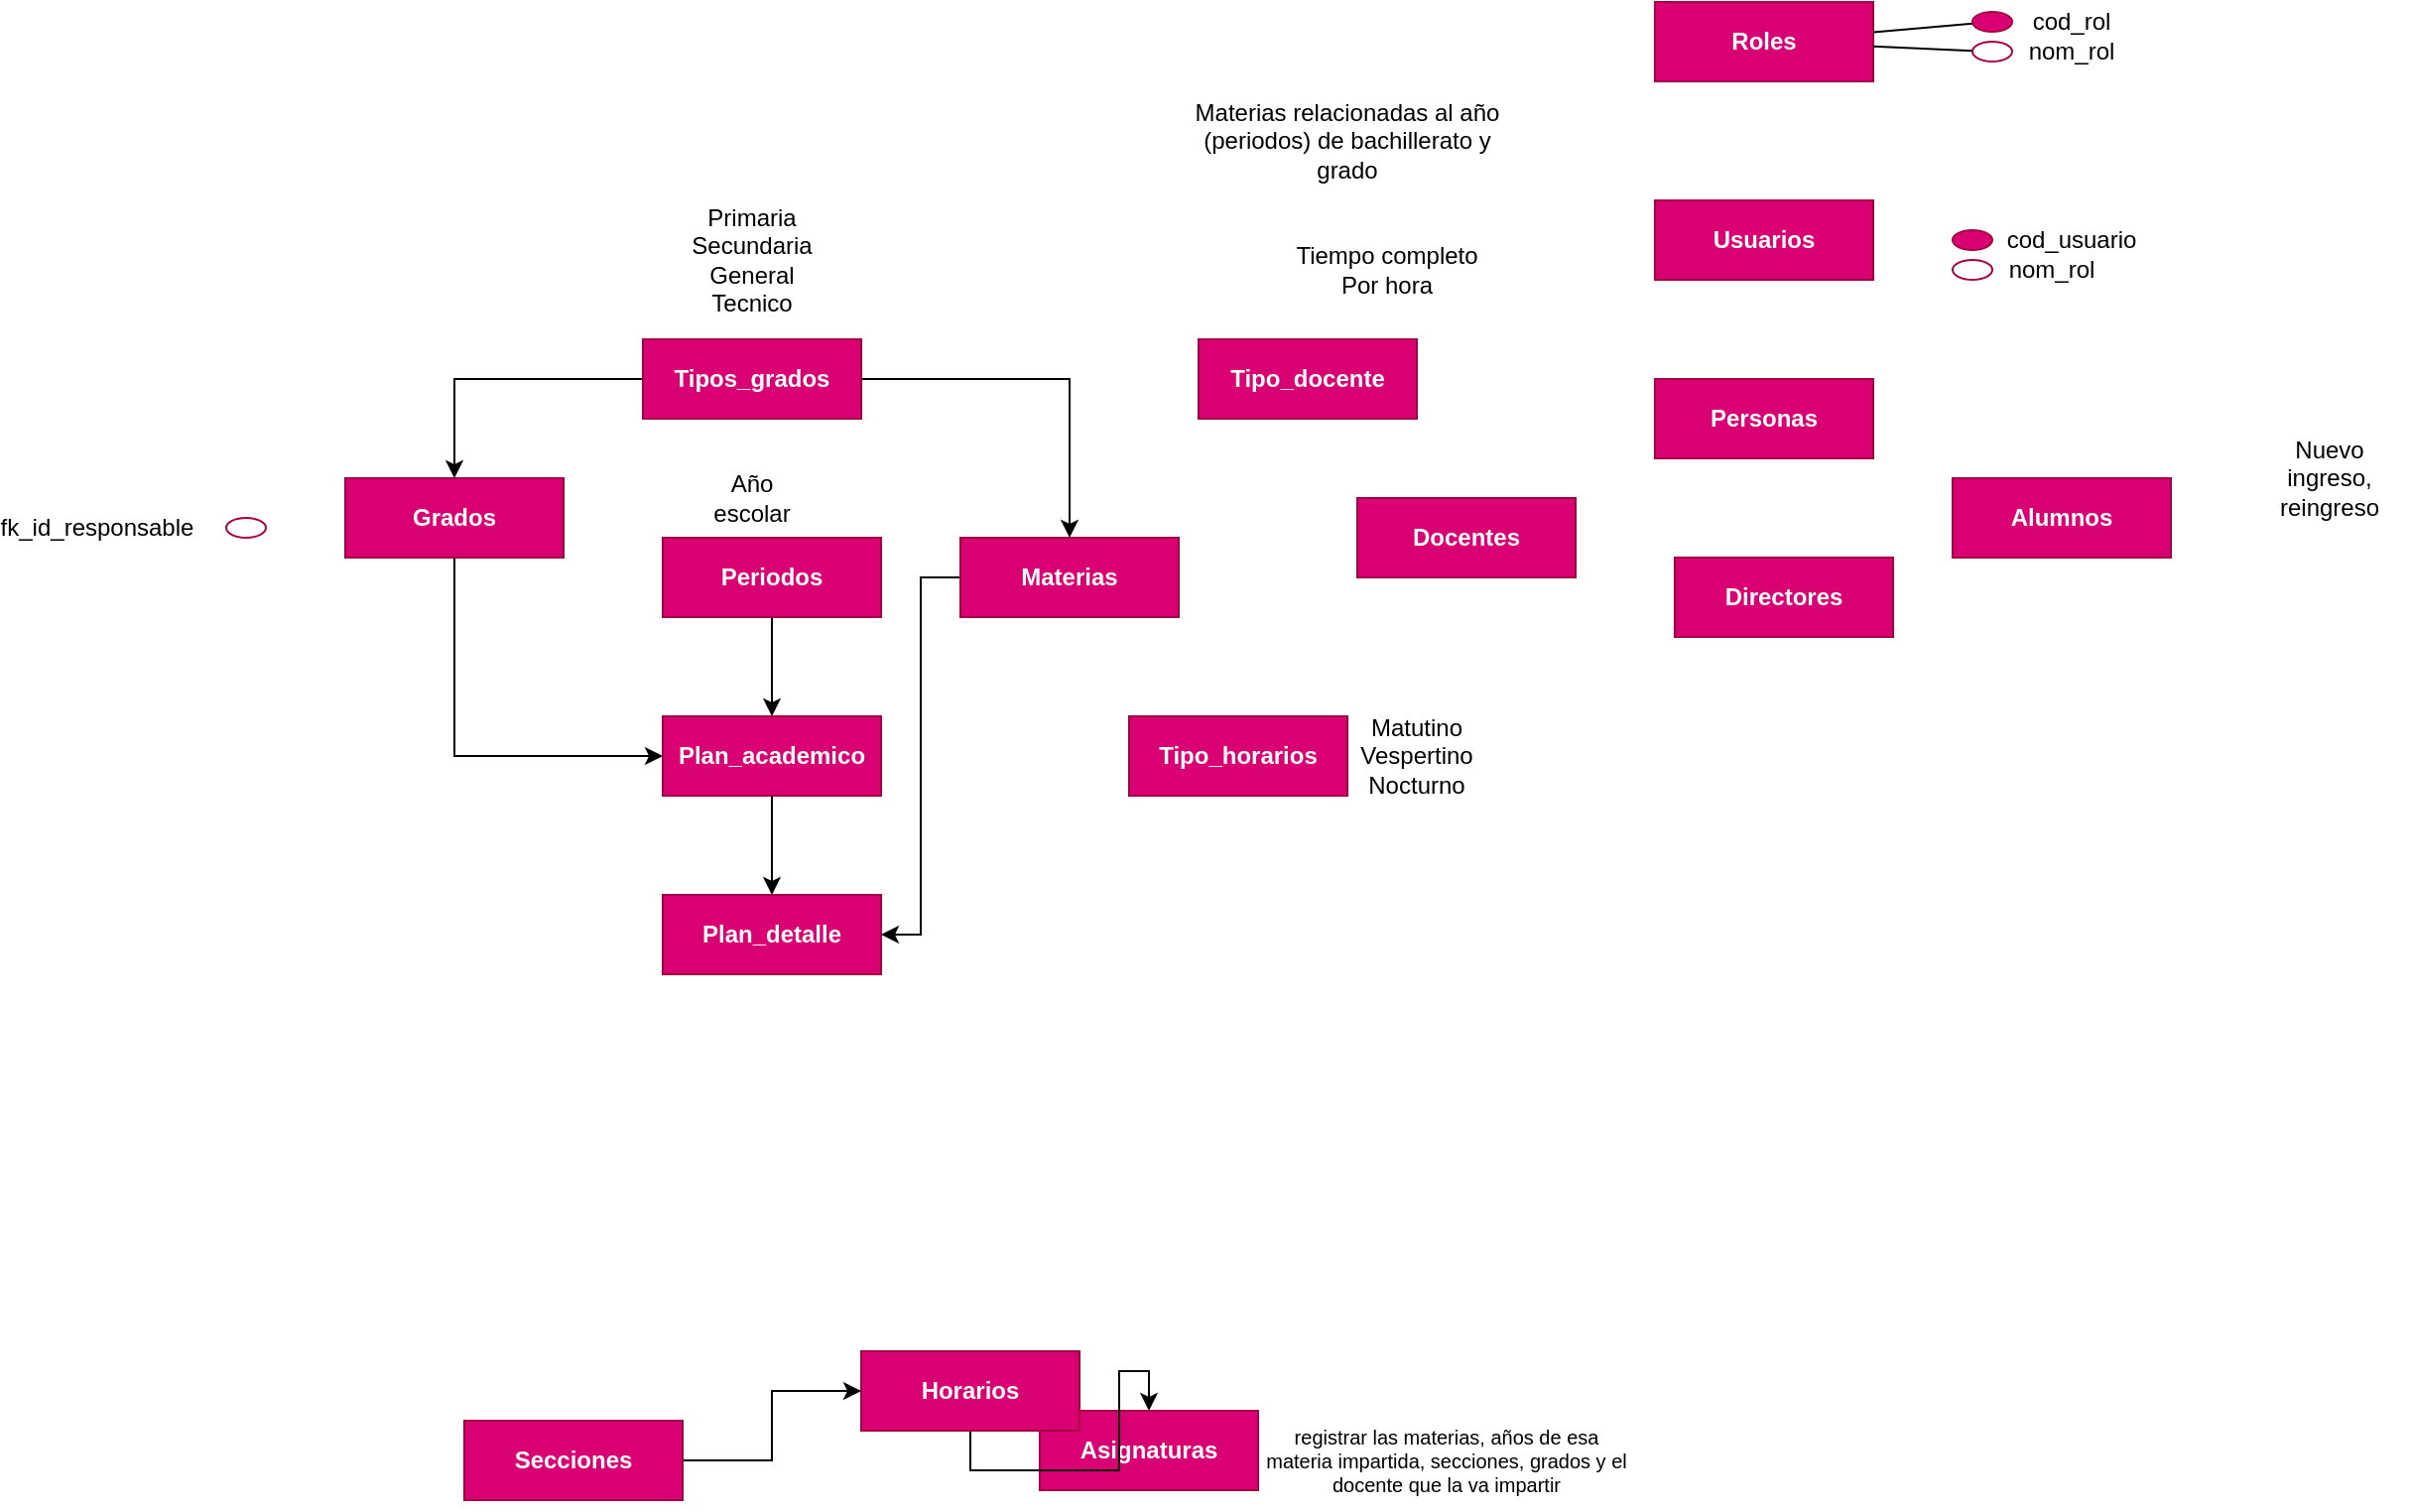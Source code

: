 <mxfile version="13.6.3" type="github">
  <diagram id="Z3SUOvgA0qH0jcRV_NoC" name="opc1">
    <mxGraphModel dx="1587" dy="491" grid="1" gridSize="10" guides="1" tooltips="1" connect="1" arrows="1" fold="1" page="1" pageScale="1" pageWidth="850" pageHeight="1100" math="0" shadow="0">
      <root>
        <mxCell id="0" />
        <mxCell id="1" parent="0" />
        <mxCell id="4XaMbFRDXjhc7i4ORzib-2" value="Usuarios" style="rounded=0;whiteSpace=wrap;html=1;fillColor=#d80073;strokeColor=#A50040;fontColor=#ffffff;fontStyle=1" parent="1" vertex="1">
          <mxGeometry x="580" y="140" width="110" height="40" as="geometry" />
        </mxCell>
        <mxCell id="b8lKw-kGKd8MyjRBLvb2-25" value="Roles" style="rounded=0;whiteSpace=wrap;html=1;fillColor=#d80073;strokeColor=#A50040;fontColor=#ffffff;fontStyle=1" parent="1" vertex="1">
          <mxGeometry x="580" y="40" width="110" height="40" as="geometry" />
        </mxCell>
        <mxCell id="b8lKw-kGKd8MyjRBLvb2-35" value="Personas" style="rounded=0;whiteSpace=wrap;html=1;fillColor=#d80073;strokeColor=#A50040;fontColor=#ffffff;fontStyle=1" parent="1" vertex="1">
          <mxGeometry x="580" y="230" width="110" height="40" as="geometry" />
        </mxCell>
        <mxCell id="b8lKw-kGKd8MyjRBLvb2-42" value="" style="group" parent="1" vertex="1" connectable="0">
          <mxGeometry x="740" y="45" width="20" height="10" as="geometry" />
        </mxCell>
        <mxCell id="b8lKw-kGKd8MyjRBLvb2-43" value="cod_rol" style="text;html=1;strokeColor=none;fillColor=none;align=center;verticalAlign=middle;whiteSpace=wrap;rounded=0;" parent="1" vertex="1">
          <mxGeometry x="770" y="40" width="40" height="20" as="geometry" />
        </mxCell>
        <mxCell id="b8lKw-kGKd8MyjRBLvb2-80" value="" style="edgeStyle=none;rounded=0;sketch=0;orthogonalLoop=1;jettySize=auto;html=1;shadow=0;endArrow=none;endFill=0;fontSize=10;" parent="1" source="b8lKw-kGKd8MyjRBLvb2-44" target="b8lKw-kGKd8MyjRBLvb2-25" edge="1">
          <mxGeometry relative="1" as="geometry" />
        </mxCell>
        <mxCell id="b8lKw-kGKd8MyjRBLvb2-44" value="" style="ellipse;whiteSpace=wrap;html=1;strokeColor=#A50040;fontColor=#ffffff;fillColor=#FFFFFF;" parent="1" vertex="1">
          <mxGeometry x="740" y="60" width="20" height="10" as="geometry" />
        </mxCell>
        <mxCell id="b8lKw-kGKd8MyjRBLvb2-46" value="nom_rol" style="text;html=1;strokeColor=none;fillColor=none;align=center;verticalAlign=middle;whiteSpace=wrap;rounded=0;" parent="1" vertex="1">
          <mxGeometry x="770" y="55" width="40" height="20" as="geometry" />
        </mxCell>
        <mxCell id="b8lKw-kGKd8MyjRBLvb2-47" value="Docentes" style="rounded=0;whiteSpace=wrap;html=1;fillColor=#d80073;strokeColor=#A50040;fontColor=#ffffff;fontStyle=1" parent="1" vertex="1">
          <mxGeometry x="430" y="290" width="110" height="40" as="geometry" />
        </mxCell>
        <mxCell id="b8lKw-kGKd8MyjRBLvb2-48" value="Alumnos" style="rounded=0;whiteSpace=wrap;html=1;fillColor=#d80073;strokeColor=#A50040;fontColor=#ffffff;fontStyle=1" parent="1" vertex="1">
          <mxGeometry x="730" y="280" width="110" height="40" as="geometry" />
        </mxCell>
        <mxCell id="b8lKw-kGKd8MyjRBLvb2-49" value="Directores" style="rounded=0;whiteSpace=wrap;html=1;fillColor=#d80073;strokeColor=#A50040;fontColor=#ffffff;fontStyle=1" parent="1" vertex="1">
          <mxGeometry x="590" y="320" width="110" height="40" as="geometry" />
        </mxCell>
        <mxCell id="b8lKw-kGKd8MyjRBLvb2-79" value="" style="rounded=0;orthogonalLoop=1;jettySize=auto;html=1;fontSize=10;sketch=0;shadow=0;endArrow=none;endFill=0;" parent="1" source="b8lKw-kGKd8MyjRBLvb2-52" target="b8lKw-kGKd8MyjRBLvb2-25" edge="1">
          <mxGeometry relative="1" as="geometry" />
        </mxCell>
        <mxCell id="b8lKw-kGKd8MyjRBLvb2-52" value="" style="ellipse;whiteSpace=wrap;html=1;strokeColor=#A50040;fontColor=#ffffff;fillColor=#d80073;" parent="1" vertex="1">
          <mxGeometry x="740" y="45" width="20" height="10" as="geometry" />
        </mxCell>
        <mxCell id="b8lKw-kGKd8MyjRBLvb2-61" value="cod_usuario" style="text;html=1;strokeColor=none;fillColor=none;align=center;verticalAlign=middle;whiteSpace=wrap;rounded=0;" parent="1" vertex="1">
          <mxGeometry x="760" y="150" width="60" height="20" as="geometry" />
        </mxCell>
        <mxCell id="b8lKw-kGKd8MyjRBLvb2-62" value="" style="ellipse;whiteSpace=wrap;html=1;strokeColor=#A50040;fontColor=#ffffff;fillColor=#d80073;" parent="1" vertex="1">
          <mxGeometry x="730" y="155" width="20" height="10" as="geometry" />
        </mxCell>
        <mxCell id="b8lKw-kGKd8MyjRBLvb2-63" value="" style="ellipse;whiteSpace=wrap;html=1;strokeColor=#A50040;fontColor=#ffffff;fillColor=#FFFFFF;" parent="1" vertex="1">
          <mxGeometry x="730" y="170" width="20" height="10" as="geometry" />
        </mxCell>
        <mxCell id="b8lKw-kGKd8MyjRBLvb2-64" value="nom_rol" style="text;html=1;strokeColor=none;fillColor=none;align=center;verticalAlign=middle;whiteSpace=wrap;rounded=0;" parent="1" vertex="1">
          <mxGeometry x="740" y="165" width="80" height="20" as="geometry" />
        </mxCell>
        <mxCell id="NR2YaWxbIULWB_psVSaY-26" style="edgeStyle=orthogonalEdgeStyle;rounded=0;orthogonalLoop=1;jettySize=auto;html=1;entryX=1;entryY=0.5;entryDx=0;entryDy=0;fontSize=12;" edge="1" parent="1" source="b8lKw-kGKd8MyjRBLvb2-65" target="NR2YaWxbIULWB_psVSaY-25">
          <mxGeometry relative="1" as="geometry" />
        </mxCell>
        <mxCell id="b8lKw-kGKd8MyjRBLvb2-65" value="Materias" style="rounded=0;whiteSpace=wrap;html=1;fillColor=#d80073;strokeColor=#A50040;fontColor=#ffffff;fontStyle=1" parent="1" vertex="1">
          <mxGeometry x="230" y="310" width="110" height="40" as="geometry" />
        </mxCell>
        <mxCell id="NR2YaWxbIULWB_psVSaY-22" style="edgeStyle=orthogonalEdgeStyle;rounded=0;orthogonalLoop=1;jettySize=auto;html=1;exitX=0.5;exitY=1;exitDx=0;exitDy=0;entryX=0.5;entryY=0;entryDx=0;entryDy=0;fontSize=12;" edge="1" parent="1" source="b8lKw-kGKd8MyjRBLvb2-66" target="NR2YaWxbIULWB_psVSaY-19">
          <mxGeometry relative="1" as="geometry" />
        </mxCell>
        <mxCell id="b8lKw-kGKd8MyjRBLvb2-66" value="Periodos" style="rounded=0;whiteSpace=wrap;html=1;fillColor=#d80073;strokeColor=#A50040;fontColor=#ffffff;fontStyle=1" parent="1" vertex="1">
          <mxGeometry x="80" y="310" width="110" height="40" as="geometry" />
        </mxCell>
        <mxCell id="b8lKw-kGKd8MyjRBLvb2-68" value="Materias relacionadas al año (periodos) de bachillerato y grado" style="text;html=1;strokeColor=none;fillColor=none;align=center;verticalAlign=middle;whiteSpace=wrap;rounded=0;" parent="1" vertex="1">
          <mxGeometry x="340" y="100" width="170" height="20" as="geometry" />
        </mxCell>
        <mxCell id="b8lKw-kGKd8MyjRBLvb2-72" value="Año escolar" style="text;html=1;strokeColor=none;fillColor=none;align=center;verticalAlign=middle;whiteSpace=wrap;rounded=0;" parent="1" vertex="1">
          <mxGeometry x="105" y="280" width="40" height="20" as="geometry" />
        </mxCell>
        <mxCell id="NR2YaWxbIULWB_psVSaY-14" style="edgeStyle=orthogonalEdgeStyle;rounded=0;orthogonalLoop=1;jettySize=auto;html=1;entryX=0;entryY=0.5;entryDx=0;entryDy=0;" edge="1" parent="1" source="b8lKw-kGKd8MyjRBLvb2-74" target="NR2YaWxbIULWB_psVSaY-3">
          <mxGeometry relative="1" as="geometry" />
        </mxCell>
        <mxCell id="b8lKw-kGKd8MyjRBLvb2-74" value="Secciones" style="rounded=0;whiteSpace=wrap;html=1;fillColor=#d80073;strokeColor=#A50040;fontColor=#ffffff;fontStyle=1" parent="1" vertex="1">
          <mxGeometry x="-20" y="755" width="110" height="40" as="geometry" />
        </mxCell>
        <mxCell id="NR2YaWxbIULWB_psVSaY-20" style="edgeStyle=orthogonalEdgeStyle;rounded=0;orthogonalLoop=1;jettySize=auto;html=1;exitX=0.5;exitY=1;exitDx=0;exitDy=0;entryX=0;entryY=0.5;entryDx=0;entryDy=0;fontSize=12;" edge="1" parent="1" source="b8lKw-kGKd8MyjRBLvb2-75" target="NR2YaWxbIULWB_psVSaY-19">
          <mxGeometry relative="1" as="geometry" />
        </mxCell>
        <mxCell id="b8lKw-kGKd8MyjRBLvb2-75" value="Grados" style="rounded=0;whiteSpace=wrap;html=1;fillColor=#d80073;strokeColor=#A50040;fontColor=#ffffff;fontStyle=1" parent="1" vertex="1">
          <mxGeometry x="-80" y="280" width="110" height="40" as="geometry" />
        </mxCell>
        <mxCell id="b8lKw-kGKd8MyjRBLvb2-76" value="Asignaturas" style="rounded=0;whiteSpace=wrap;html=1;fillColor=#d80073;strokeColor=#A50040;fontColor=#ffffff;fontStyle=1;fontSize=12;" parent="1" vertex="1">
          <mxGeometry x="270" y="750" width="110" height="40" as="geometry" />
        </mxCell>
        <mxCell id="NR2YaWxbIULWB_psVSaY-11" style="edgeStyle=orthogonalEdgeStyle;rounded=0;orthogonalLoop=1;jettySize=auto;html=1;entryX=0.5;entryY=0;entryDx=0;entryDy=0;" edge="1" parent="1" source="b8lKw-kGKd8MyjRBLvb2-77" target="b8lKw-kGKd8MyjRBLvb2-65">
          <mxGeometry relative="1" as="geometry" />
        </mxCell>
        <mxCell id="NR2YaWxbIULWB_psVSaY-12" style="edgeStyle=orthogonalEdgeStyle;rounded=0;orthogonalLoop=1;jettySize=auto;html=1;" edge="1" parent="1" source="b8lKw-kGKd8MyjRBLvb2-77" target="b8lKw-kGKd8MyjRBLvb2-75">
          <mxGeometry relative="1" as="geometry" />
        </mxCell>
        <mxCell id="b8lKw-kGKd8MyjRBLvb2-77" value="Tipos_grados" style="rounded=0;whiteSpace=wrap;html=1;fillColor=#d80073;strokeColor=#A50040;fontColor=#ffffff;fontStyle=1" parent="1" vertex="1">
          <mxGeometry x="70" y="210" width="110" height="40" as="geometry" />
        </mxCell>
        <mxCell id="b8lKw-kGKd8MyjRBLvb2-78" value="Primaria&lt;br&gt;Secundaria&lt;br&gt;General&lt;br&gt;Tecnico&lt;br&gt;" style="text;html=1;strokeColor=none;fillColor=none;align=center;verticalAlign=middle;whiteSpace=wrap;rounded=0;" parent="1" vertex="1">
          <mxGeometry x="105" y="150" width="40" height="40" as="geometry" />
        </mxCell>
        <mxCell id="b8lKw-kGKd8MyjRBLvb2-81" value="registrar las materias, años de esa materia impartida, secciones, grados&amp;nbsp;y el docente que la va impartir" style="text;html=1;strokeColor=none;fillColor=none;align=center;verticalAlign=middle;whiteSpace=wrap;rounded=0;fontSize=10;" parent="1" vertex="1">
          <mxGeometry x="380" y="750" width="190" height="50" as="geometry" />
        </mxCell>
        <mxCell id="NR2YaWxbIULWB_psVSaY-9" value="" style="edgeStyle=orthogonalEdgeStyle;rounded=0;orthogonalLoop=1;jettySize=auto;html=1;" edge="1" parent="1" source="NR2YaWxbIULWB_psVSaY-3" target="b8lKw-kGKd8MyjRBLvb2-76">
          <mxGeometry relative="1" as="geometry" />
        </mxCell>
        <mxCell id="NR2YaWxbIULWB_psVSaY-3" value="Horarios" style="rounded=0;whiteSpace=wrap;html=1;fillColor=#d80073;strokeColor=#A50040;fontColor=#ffffff;fontStyle=1" vertex="1" parent="1">
          <mxGeometry x="180" y="720" width="110" height="40" as="geometry" />
        </mxCell>
        <mxCell id="NR2YaWxbIULWB_psVSaY-4" value="Tipo_horarios" style="rounded=0;whiteSpace=wrap;html=1;fillColor=#d80073;strokeColor=#A50040;fontColor=#ffffff;fontStyle=1" vertex="1" parent="1">
          <mxGeometry x="315" y="400" width="110" height="40" as="geometry" />
        </mxCell>
        <mxCell id="NR2YaWxbIULWB_psVSaY-5" value="Matutino&lt;br&gt;Vespertino&lt;br&gt;Nocturno" style="text;html=1;strokeColor=none;fillColor=none;align=center;verticalAlign=middle;whiteSpace=wrap;rounded=0;" vertex="1" parent="1">
          <mxGeometry x="440" y="410" width="40" height="20" as="geometry" />
        </mxCell>
        <mxCell id="NR2YaWxbIULWB_psVSaY-16" value="Tipo_docente" style="rounded=0;whiteSpace=wrap;html=1;fillColor=#d80073;strokeColor=#A50040;fontColor=#ffffff;fontStyle=1" vertex="1" parent="1">
          <mxGeometry x="350" y="210" width="110" height="40" as="geometry" />
        </mxCell>
        <mxCell id="NR2YaWxbIULWB_psVSaY-17" value="Tiempo completo&lt;br&gt;Por hora" style="text;html=1;strokeColor=none;fillColor=none;align=center;verticalAlign=middle;whiteSpace=wrap;rounded=0;fontSize=12;" vertex="1" parent="1">
          <mxGeometry x="370" y="165" width="150" height="20" as="geometry" />
        </mxCell>
        <mxCell id="NR2YaWxbIULWB_psVSaY-18" value="Nuevo ingreso, reingreso" style="text;html=1;strokeColor=none;fillColor=none;align=center;verticalAlign=middle;whiteSpace=wrap;rounded=0;fontSize=12;" vertex="1" parent="1">
          <mxGeometry x="880" y="270" width="80" height="20" as="geometry" />
        </mxCell>
        <mxCell id="NR2YaWxbIULWB_psVSaY-27" value="" style="edgeStyle=orthogonalEdgeStyle;rounded=0;orthogonalLoop=1;jettySize=auto;html=1;fontSize=12;" edge="1" parent="1" source="NR2YaWxbIULWB_psVSaY-19" target="NR2YaWxbIULWB_psVSaY-25">
          <mxGeometry relative="1" as="geometry" />
        </mxCell>
        <mxCell id="NR2YaWxbIULWB_psVSaY-19" value="Plan_academico" style="rounded=0;whiteSpace=wrap;html=1;fillColor=#d80073;strokeColor=#A50040;fontColor=#ffffff;fontStyle=1" vertex="1" parent="1">
          <mxGeometry x="80" y="400" width="110" height="40" as="geometry" />
        </mxCell>
        <mxCell id="NR2YaWxbIULWB_psVSaY-25" value="Plan_detalle" style="rounded=0;whiteSpace=wrap;html=1;fillColor=#d80073;strokeColor=#A50040;fontColor=#ffffff;fontStyle=1" vertex="1" parent="1">
          <mxGeometry x="80" y="490" width="110" height="40" as="geometry" />
        </mxCell>
        <mxCell id="NR2YaWxbIULWB_psVSaY-28" value="" style="ellipse;whiteSpace=wrap;html=1;strokeColor=#A50040;fontColor=#ffffff;fillColor=#FFFFFF;" vertex="1" parent="1">
          <mxGeometry x="-140" y="300" width="20" height="10" as="geometry" />
        </mxCell>
        <mxCell id="NR2YaWxbIULWB_psVSaY-29" value="fk_id_responsable" style="text;html=1;strokeColor=none;fillColor=none;align=center;verticalAlign=middle;whiteSpace=wrap;rounded=0;fontSize=12;" vertex="1" parent="1">
          <mxGeometry x="-250" y="295" width="90" height="20" as="geometry" />
        </mxCell>
      </root>
    </mxGraphModel>
  </diagram>
</mxfile>
